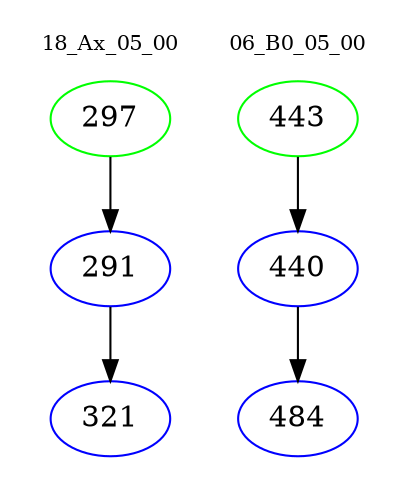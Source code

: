 digraph{
subgraph cluster_0 {
color = white
label = "18_Ax_05_00";
fontsize=10;
T0_297 [label="297", color="green"]
T0_297 -> T0_291 [color="black"]
T0_291 [label="291", color="blue"]
T0_291 -> T0_321 [color="black"]
T0_321 [label="321", color="blue"]
}
subgraph cluster_1 {
color = white
label = "06_B0_05_00";
fontsize=10;
T1_443 [label="443", color="green"]
T1_443 -> T1_440 [color="black"]
T1_440 [label="440", color="blue"]
T1_440 -> T1_484 [color="black"]
T1_484 [label="484", color="blue"]
}
}
